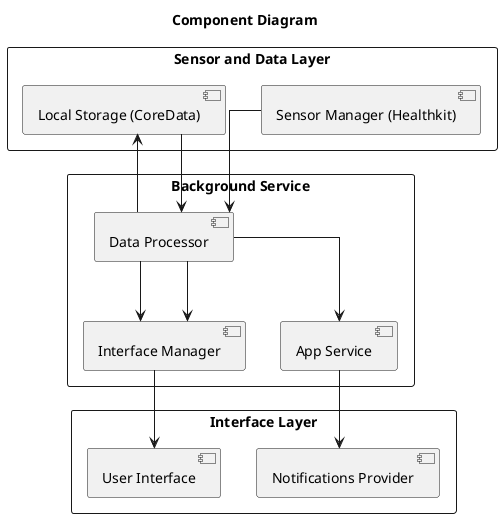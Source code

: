 @startuml Component Diagram
title Component Diagram

skinparam linetype ortho
skinparam packageStyle rectangle

package "Interface Layer" {
    [Notifications Provider] as notifications
    [User Interface] as interface

}

package "Background Service" {
    [Interface Manager] as interfaceManager   
    [Data Processor] as processor
    [App Service] as appService    
}
    
package "Sensor and Data Layer" { 
    [Sensor Manager (Healthkit)] as sensor
    [Local Storage (CoreData)] as storage
}
appService --> notifications

sensor --> processor
processor --> storage
processor --> appService
processor --> interfaceManager
storage --> processor
processor --> interfaceManager
interfaceManager --> interface


@enduml
